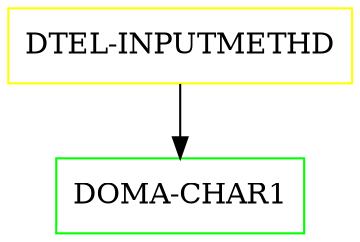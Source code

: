 digraph G {
  "DTEL-INPUTMETHD" [shape=box,color=yellow];
  "DOMA-CHAR1" [shape=box,color=green,URL="./DOMA_CHAR1.html"];
  "DTEL-INPUTMETHD" -> "DOMA-CHAR1";
}
